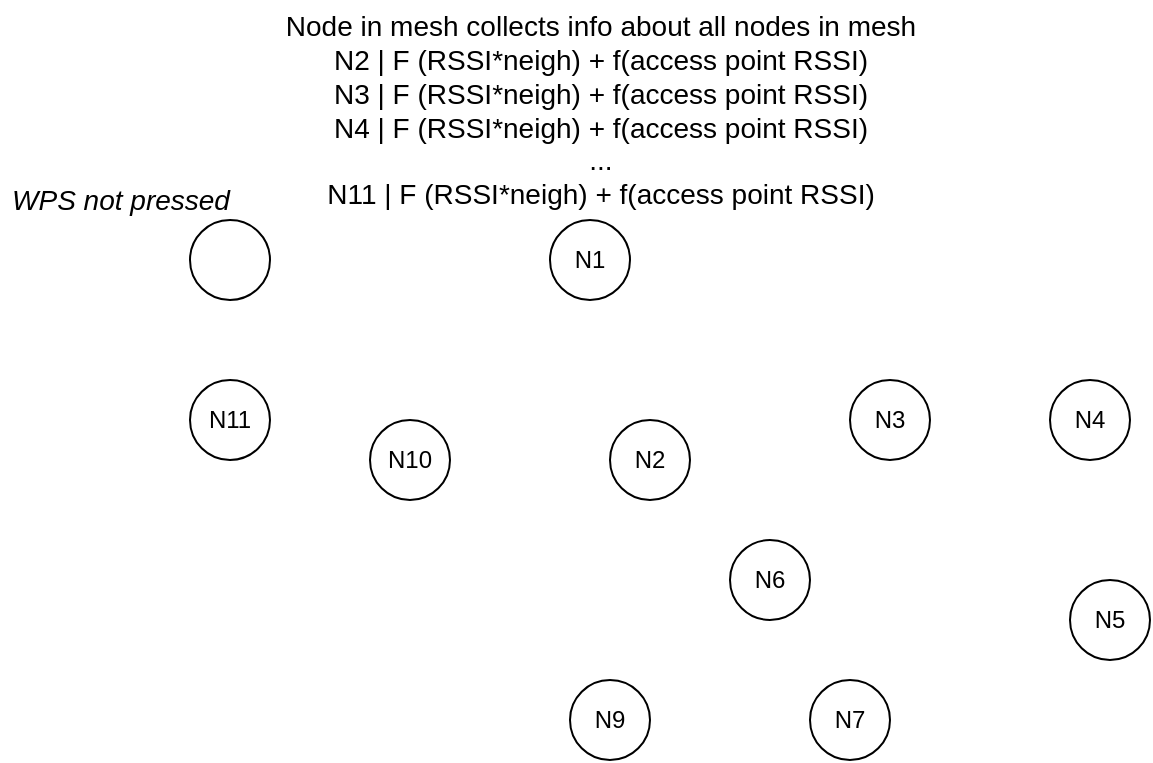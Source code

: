 <mxfile version="16.1.2" type="device"><diagram id="e-Hmg4ptaAP4tQoj_pN0" name="Page-1"><mxGraphModel dx="1352" dy="878" grid="1" gridSize="10" guides="1" tooltips="1" connect="1" arrows="1" fold="1" page="1" pageScale="1" pageWidth="850" pageHeight="1100" math="0" shadow="0"><root><mxCell id="0"/><mxCell id="1" parent="0"/><mxCell id="RqDUfUPpg8ZTMXPCgrCW-1" value="N6" style="ellipse;whiteSpace=wrap;html=1;aspect=fixed;" parent="1" vertex="1"><mxGeometry x="450" y="300" width="40" height="40" as="geometry"/></mxCell><mxCell id="RqDUfUPpg8ZTMXPCgrCW-2" value="N11" style="ellipse;whiteSpace=wrap;html=1;aspect=fixed;" parent="1" vertex="1"><mxGeometry x="180" y="220" width="40" height="40" as="geometry"/></mxCell><mxCell id="RqDUfUPpg8ZTMXPCgrCW-4" value="N9" style="ellipse;whiteSpace=wrap;html=1;aspect=fixed;" parent="1" vertex="1"><mxGeometry x="370" y="370" width="40" height="40" as="geometry"/></mxCell><mxCell id="RqDUfUPpg8ZTMXPCgrCW-5" value="N7" style="ellipse;whiteSpace=wrap;html=1;aspect=fixed;" parent="1" vertex="1"><mxGeometry x="490" y="370" width="40" height="40" as="geometry"/></mxCell><mxCell id="RqDUfUPpg8ZTMXPCgrCW-6" value="N1" style="ellipse;whiteSpace=wrap;html=1;aspect=fixed;" parent="1" vertex="1"><mxGeometry x="360" y="140" width="40" height="40" as="geometry"/></mxCell><mxCell id="RqDUfUPpg8ZTMXPCgrCW-7" value="N3" style="ellipse;whiteSpace=wrap;html=1;aspect=fixed;" parent="1" vertex="1"><mxGeometry x="510" y="220" width="40" height="40" as="geometry"/></mxCell><mxCell id="RqDUfUPpg8ZTMXPCgrCW-8" value="N10" style="ellipse;whiteSpace=wrap;html=1;aspect=fixed;" parent="1" vertex="1"><mxGeometry x="270" y="240" width="40" height="40" as="geometry"/></mxCell><mxCell id="RqDUfUPpg8ZTMXPCgrCW-10" value="N5" style="ellipse;whiteSpace=wrap;html=1;aspect=fixed;" parent="1" vertex="1"><mxGeometry x="620" y="320" width="40" height="40" as="geometry"/></mxCell><mxCell id="RqDUfUPpg8ZTMXPCgrCW-11" value="N4" style="ellipse;whiteSpace=wrap;html=1;aspect=fixed;" parent="1" vertex="1"><mxGeometry x="610" y="220" width="40" height="40" as="geometry"/></mxCell><mxCell id="RqDUfUPpg8ZTMXPCgrCW-12" value="N2" style="ellipse;whiteSpace=wrap;html=1;aspect=fixed;" parent="1" vertex="1"><mxGeometry x="390" y="240" width="40" height="40" as="geometry"/></mxCell><mxCell id="RqDUfUPpg8ZTMXPCgrCW-13" value="" style="ellipse;whiteSpace=wrap;html=1;aspect=fixed;" parent="1" vertex="1"><mxGeometry x="180" y="140" width="40" height="40" as="geometry"/></mxCell><mxCell id="RqDUfUPpg8ZTMXPCgrCW-14" value="WPS not pressed" style="text;html=1;align=center;verticalAlign=middle;resizable=0;points=[];autosize=1;strokeColor=none;fillColor=none;fontSize=14;fontStyle=2" parent="1" vertex="1"><mxGeometry x="85" y="120" width="120" height="20" as="geometry"/></mxCell><mxCell id="RqDUfUPpg8ZTMXPCgrCW-15" value="Node in mesh collects info about all nodes in mesh&lt;br style=&quot;font-size: 14px;&quot;&gt;N2 | F (RSSI*neigh) + f(access point RSSI)&lt;br style=&quot;font-size: 14px;&quot;&gt;N3 | F (RSSI*neigh) + f(access point RSSI)&lt;br style=&quot;font-size: 14px;&quot;&gt;N4 | F (RSSI*neigh) + f(access point RSSI)&lt;br style=&quot;font-size: 14px;&quot;&gt;...&lt;br style=&quot;font-size: 14px;&quot;&gt;N11 | F (RSSI*neigh) + f(access point RSSI)" style="text;html=1;align=center;verticalAlign=middle;resizable=0;points=[];autosize=1;strokeColor=none;fillColor=none;fontSize=14;" parent="1" vertex="1"><mxGeometry x="220" y="30" width="330" height="110" as="geometry"/></mxCell></root></mxGraphModel></diagram></mxfile>